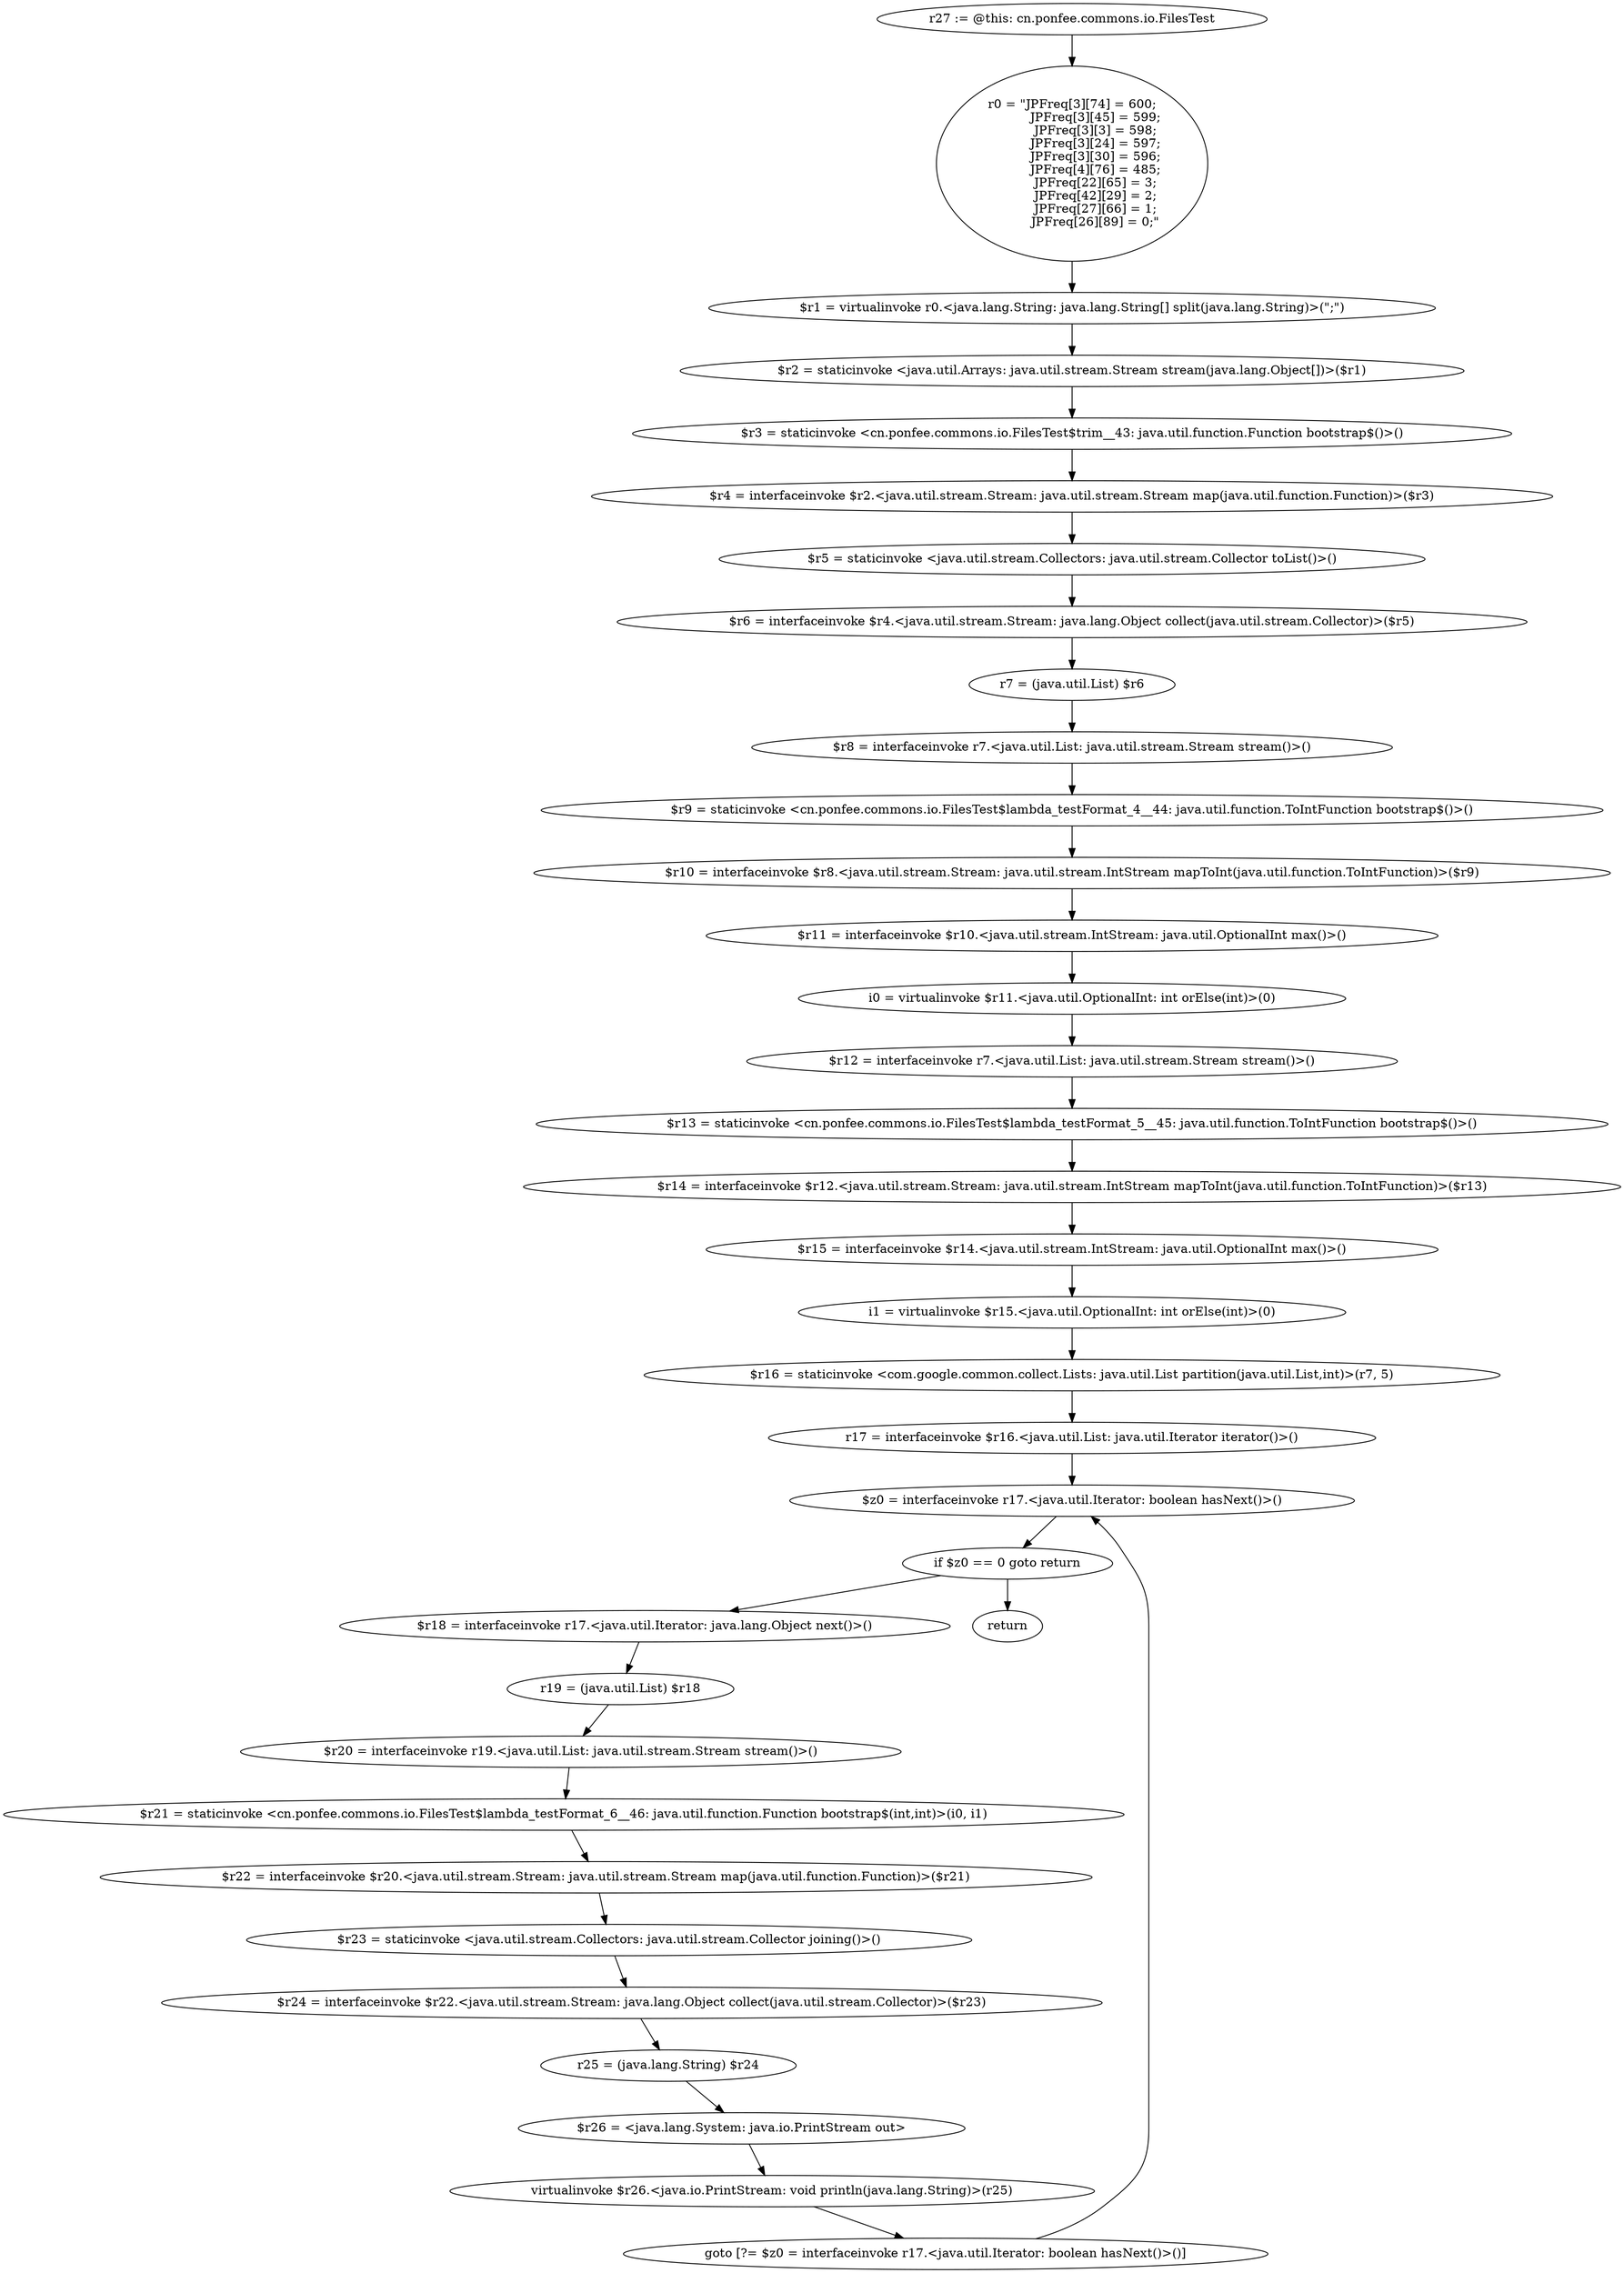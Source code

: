 digraph "unitGraph" {
    "r27 := @this: cn.ponfee.commons.io.FilesTest"
    "r0 = \"JPFreq[3][74] = 600;\n            JPFreq[3][45] = 599;\n            JPFreq[3][3] = 598;\n            JPFreq[3][24] = 597;\n            JPFreq[3][30] = 596;\n            JPFreq[4][76] = 485;\n            JPFreq[22][65] = 3;\n            JPFreq[42][29] = 2;\n            JPFreq[27][66] = 1;\n            JPFreq[26][89] = 0;\""
    "$r1 = virtualinvoke r0.<java.lang.String: java.lang.String[] split(java.lang.String)>(\";\")"
    "$r2 = staticinvoke <java.util.Arrays: java.util.stream.Stream stream(java.lang.Object[])>($r1)"
    "$r3 = staticinvoke <cn.ponfee.commons.io.FilesTest$trim__43: java.util.function.Function bootstrap$()>()"
    "$r4 = interfaceinvoke $r2.<java.util.stream.Stream: java.util.stream.Stream map(java.util.function.Function)>($r3)"
    "$r5 = staticinvoke <java.util.stream.Collectors: java.util.stream.Collector toList()>()"
    "$r6 = interfaceinvoke $r4.<java.util.stream.Stream: java.lang.Object collect(java.util.stream.Collector)>($r5)"
    "r7 = (java.util.List) $r6"
    "$r8 = interfaceinvoke r7.<java.util.List: java.util.stream.Stream stream()>()"
    "$r9 = staticinvoke <cn.ponfee.commons.io.FilesTest$lambda_testFormat_4__44: java.util.function.ToIntFunction bootstrap$()>()"
    "$r10 = interfaceinvoke $r8.<java.util.stream.Stream: java.util.stream.IntStream mapToInt(java.util.function.ToIntFunction)>($r9)"
    "$r11 = interfaceinvoke $r10.<java.util.stream.IntStream: java.util.OptionalInt max()>()"
    "i0 = virtualinvoke $r11.<java.util.OptionalInt: int orElse(int)>(0)"
    "$r12 = interfaceinvoke r7.<java.util.List: java.util.stream.Stream stream()>()"
    "$r13 = staticinvoke <cn.ponfee.commons.io.FilesTest$lambda_testFormat_5__45: java.util.function.ToIntFunction bootstrap$()>()"
    "$r14 = interfaceinvoke $r12.<java.util.stream.Stream: java.util.stream.IntStream mapToInt(java.util.function.ToIntFunction)>($r13)"
    "$r15 = interfaceinvoke $r14.<java.util.stream.IntStream: java.util.OptionalInt max()>()"
    "i1 = virtualinvoke $r15.<java.util.OptionalInt: int orElse(int)>(0)"
    "$r16 = staticinvoke <com.google.common.collect.Lists: java.util.List partition(java.util.List,int)>(r7, 5)"
    "r17 = interfaceinvoke $r16.<java.util.List: java.util.Iterator iterator()>()"
    "$z0 = interfaceinvoke r17.<java.util.Iterator: boolean hasNext()>()"
    "if $z0 == 0 goto return"
    "$r18 = interfaceinvoke r17.<java.util.Iterator: java.lang.Object next()>()"
    "r19 = (java.util.List) $r18"
    "$r20 = interfaceinvoke r19.<java.util.List: java.util.stream.Stream stream()>()"
    "$r21 = staticinvoke <cn.ponfee.commons.io.FilesTest$lambda_testFormat_6__46: java.util.function.Function bootstrap$(int,int)>(i0, i1)"
    "$r22 = interfaceinvoke $r20.<java.util.stream.Stream: java.util.stream.Stream map(java.util.function.Function)>($r21)"
    "$r23 = staticinvoke <java.util.stream.Collectors: java.util.stream.Collector joining()>()"
    "$r24 = interfaceinvoke $r22.<java.util.stream.Stream: java.lang.Object collect(java.util.stream.Collector)>($r23)"
    "r25 = (java.lang.String) $r24"
    "$r26 = <java.lang.System: java.io.PrintStream out>"
    "virtualinvoke $r26.<java.io.PrintStream: void println(java.lang.String)>(r25)"
    "goto [?= $z0 = interfaceinvoke r17.<java.util.Iterator: boolean hasNext()>()]"
    "return"
    "r27 := @this: cn.ponfee.commons.io.FilesTest"->"r0 = \"JPFreq[3][74] = 600;\n            JPFreq[3][45] = 599;\n            JPFreq[3][3] = 598;\n            JPFreq[3][24] = 597;\n            JPFreq[3][30] = 596;\n            JPFreq[4][76] = 485;\n            JPFreq[22][65] = 3;\n            JPFreq[42][29] = 2;\n            JPFreq[27][66] = 1;\n            JPFreq[26][89] = 0;\"";
    "r0 = \"JPFreq[3][74] = 600;\n            JPFreq[3][45] = 599;\n            JPFreq[3][3] = 598;\n            JPFreq[3][24] = 597;\n            JPFreq[3][30] = 596;\n            JPFreq[4][76] = 485;\n            JPFreq[22][65] = 3;\n            JPFreq[42][29] = 2;\n            JPFreq[27][66] = 1;\n            JPFreq[26][89] = 0;\""->"$r1 = virtualinvoke r0.<java.lang.String: java.lang.String[] split(java.lang.String)>(\";\")";
    "$r1 = virtualinvoke r0.<java.lang.String: java.lang.String[] split(java.lang.String)>(\";\")"->"$r2 = staticinvoke <java.util.Arrays: java.util.stream.Stream stream(java.lang.Object[])>($r1)";
    "$r2 = staticinvoke <java.util.Arrays: java.util.stream.Stream stream(java.lang.Object[])>($r1)"->"$r3 = staticinvoke <cn.ponfee.commons.io.FilesTest$trim__43: java.util.function.Function bootstrap$()>()";
    "$r3 = staticinvoke <cn.ponfee.commons.io.FilesTest$trim__43: java.util.function.Function bootstrap$()>()"->"$r4 = interfaceinvoke $r2.<java.util.stream.Stream: java.util.stream.Stream map(java.util.function.Function)>($r3)";
    "$r4 = interfaceinvoke $r2.<java.util.stream.Stream: java.util.stream.Stream map(java.util.function.Function)>($r3)"->"$r5 = staticinvoke <java.util.stream.Collectors: java.util.stream.Collector toList()>()";
    "$r5 = staticinvoke <java.util.stream.Collectors: java.util.stream.Collector toList()>()"->"$r6 = interfaceinvoke $r4.<java.util.stream.Stream: java.lang.Object collect(java.util.stream.Collector)>($r5)";
    "$r6 = interfaceinvoke $r4.<java.util.stream.Stream: java.lang.Object collect(java.util.stream.Collector)>($r5)"->"r7 = (java.util.List) $r6";
    "r7 = (java.util.List) $r6"->"$r8 = interfaceinvoke r7.<java.util.List: java.util.stream.Stream stream()>()";
    "$r8 = interfaceinvoke r7.<java.util.List: java.util.stream.Stream stream()>()"->"$r9 = staticinvoke <cn.ponfee.commons.io.FilesTest$lambda_testFormat_4__44: java.util.function.ToIntFunction bootstrap$()>()";
    "$r9 = staticinvoke <cn.ponfee.commons.io.FilesTest$lambda_testFormat_4__44: java.util.function.ToIntFunction bootstrap$()>()"->"$r10 = interfaceinvoke $r8.<java.util.stream.Stream: java.util.stream.IntStream mapToInt(java.util.function.ToIntFunction)>($r9)";
    "$r10 = interfaceinvoke $r8.<java.util.stream.Stream: java.util.stream.IntStream mapToInt(java.util.function.ToIntFunction)>($r9)"->"$r11 = interfaceinvoke $r10.<java.util.stream.IntStream: java.util.OptionalInt max()>()";
    "$r11 = interfaceinvoke $r10.<java.util.stream.IntStream: java.util.OptionalInt max()>()"->"i0 = virtualinvoke $r11.<java.util.OptionalInt: int orElse(int)>(0)";
    "i0 = virtualinvoke $r11.<java.util.OptionalInt: int orElse(int)>(0)"->"$r12 = interfaceinvoke r7.<java.util.List: java.util.stream.Stream stream()>()";
    "$r12 = interfaceinvoke r7.<java.util.List: java.util.stream.Stream stream()>()"->"$r13 = staticinvoke <cn.ponfee.commons.io.FilesTest$lambda_testFormat_5__45: java.util.function.ToIntFunction bootstrap$()>()";
    "$r13 = staticinvoke <cn.ponfee.commons.io.FilesTest$lambda_testFormat_5__45: java.util.function.ToIntFunction bootstrap$()>()"->"$r14 = interfaceinvoke $r12.<java.util.stream.Stream: java.util.stream.IntStream mapToInt(java.util.function.ToIntFunction)>($r13)";
    "$r14 = interfaceinvoke $r12.<java.util.stream.Stream: java.util.stream.IntStream mapToInt(java.util.function.ToIntFunction)>($r13)"->"$r15 = interfaceinvoke $r14.<java.util.stream.IntStream: java.util.OptionalInt max()>()";
    "$r15 = interfaceinvoke $r14.<java.util.stream.IntStream: java.util.OptionalInt max()>()"->"i1 = virtualinvoke $r15.<java.util.OptionalInt: int orElse(int)>(0)";
    "i1 = virtualinvoke $r15.<java.util.OptionalInt: int orElse(int)>(0)"->"$r16 = staticinvoke <com.google.common.collect.Lists: java.util.List partition(java.util.List,int)>(r7, 5)";
    "$r16 = staticinvoke <com.google.common.collect.Lists: java.util.List partition(java.util.List,int)>(r7, 5)"->"r17 = interfaceinvoke $r16.<java.util.List: java.util.Iterator iterator()>()";
    "r17 = interfaceinvoke $r16.<java.util.List: java.util.Iterator iterator()>()"->"$z0 = interfaceinvoke r17.<java.util.Iterator: boolean hasNext()>()";
    "$z0 = interfaceinvoke r17.<java.util.Iterator: boolean hasNext()>()"->"if $z0 == 0 goto return";
    "if $z0 == 0 goto return"->"$r18 = interfaceinvoke r17.<java.util.Iterator: java.lang.Object next()>()";
    "if $z0 == 0 goto return"->"return";
    "$r18 = interfaceinvoke r17.<java.util.Iterator: java.lang.Object next()>()"->"r19 = (java.util.List) $r18";
    "r19 = (java.util.List) $r18"->"$r20 = interfaceinvoke r19.<java.util.List: java.util.stream.Stream stream()>()";
    "$r20 = interfaceinvoke r19.<java.util.List: java.util.stream.Stream stream()>()"->"$r21 = staticinvoke <cn.ponfee.commons.io.FilesTest$lambda_testFormat_6__46: java.util.function.Function bootstrap$(int,int)>(i0, i1)";
    "$r21 = staticinvoke <cn.ponfee.commons.io.FilesTest$lambda_testFormat_6__46: java.util.function.Function bootstrap$(int,int)>(i0, i1)"->"$r22 = interfaceinvoke $r20.<java.util.stream.Stream: java.util.stream.Stream map(java.util.function.Function)>($r21)";
    "$r22 = interfaceinvoke $r20.<java.util.stream.Stream: java.util.stream.Stream map(java.util.function.Function)>($r21)"->"$r23 = staticinvoke <java.util.stream.Collectors: java.util.stream.Collector joining()>()";
    "$r23 = staticinvoke <java.util.stream.Collectors: java.util.stream.Collector joining()>()"->"$r24 = interfaceinvoke $r22.<java.util.stream.Stream: java.lang.Object collect(java.util.stream.Collector)>($r23)";
    "$r24 = interfaceinvoke $r22.<java.util.stream.Stream: java.lang.Object collect(java.util.stream.Collector)>($r23)"->"r25 = (java.lang.String) $r24";
    "r25 = (java.lang.String) $r24"->"$r26 = <java.lang.System: java.io.PrintStream out>";
    "$r26 = <java.lang.System: java.io.PrintStream out>"->"virtualinvoke $r26.<java.io.PrintStream: void println(java.lang.String)>(r25)";
    "virtualinvoke $r26.<java.io.PrintStream: void println(java.lang.String)>(r25)"->"goto [?= $z0 = interfaceinvoke r17.<java.util.Iterator: boolean hasNext()>()]";
    "goto [?= $z0 = interfaceinvoke r17.<java.util.Iterator: boolean hasNext()>()]"->"$z0 = interfaceinvoke r17.<java.util.Iterator: boolean hasNext()>()";
}
